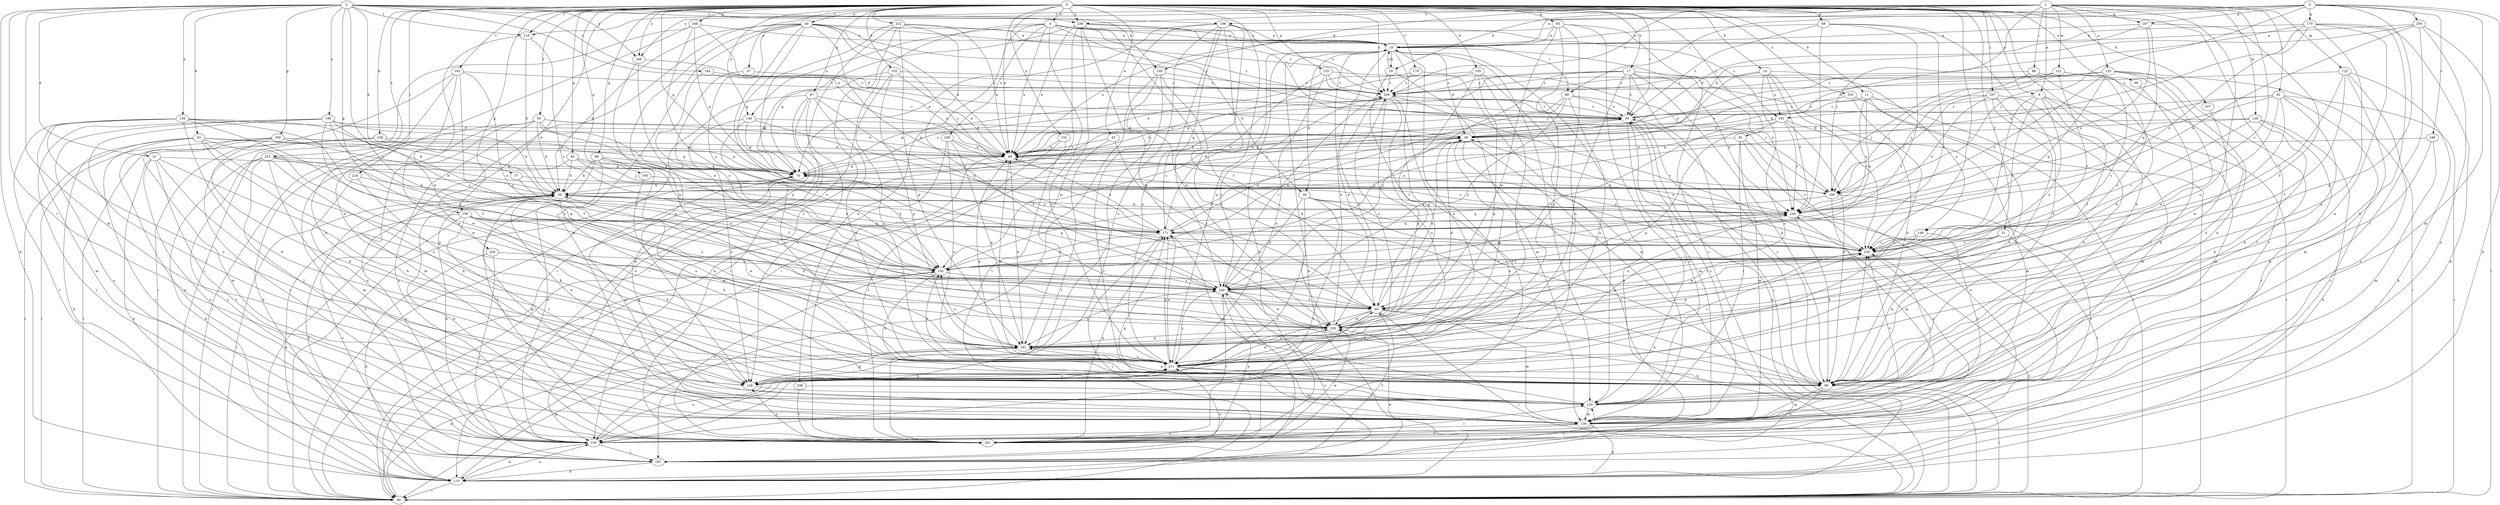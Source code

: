 strict digraph  {
0;
1;
2;
3;
4;
8;
10;
11;
14;
17;
19;
20;
30;
31;
33;
37;
38;
39;
40;
43;
47;
48;
49;
51;
59;
60;
63;
65;
66;
67;
68;
70;
80;
81;
88;
89;
90;
92;
100;
102;
105;
107;
108;
109;
110;
119;
120;
122;
123;
128;
130;
132;
133;
139;
140;
146;
149;
150;
155;
159;
160;
161;
165;
166;
167;
170;
171;
179;
181;
184;
190;
191;
192;
193;
196;
198;
200;
201;
211;
212;
218;
220;
229;
230;
233;
236;
238;
239;
240;
248;
249;
255;
257;
259;
0 -> 4  [label=a];
0 -> 8  [label=a];
0 -> 11  [label=b];
0 -> 14  [label=b];
0 -> 17  [label=b];
0 -> 30  [label=c];
0 -> 40  [label=e];
0 -> 43  [label=e];
0 -> 47  [label=e];
0 -> 48  [label=e];
0 -> 49  [label=e];
0 -> 51  [label=f];
0 -> 59  [label=f];
0 -> 63  [label=g];
0 -> 65  [label=g];
0 -> 66  [label=g];
0 -> 67  [label=g];
0 -> 68  [label=g];
0 -> 70  [label=g];
0 -> 80  [label=h];
0 -> 92  [label=j];
0 -> 102  [label=k];
0 -> 105  [label=k];
0 -> 107  [label=k];
0 -> 108  [label=k];
0 -> 119  [label=l];
0 -> 132  [label=n];
0 -> 146  [label=o];
0 -> 155  [label=p];
0 -> 159  [label=p];
0 -> 165  [label=q];
0 -> 166  [label=q];
0 -> 179  [label=r];
0 -> 181  [label=r];
0 -> 193  [label=t];
0 -> 211  [label=u];
0 -> 212  [label=v];
0 -> 218  [label=v];
0 -> 220  [label=v];
0 -> 229  [label=w];
0 -> 233  [label=x];
0 -> 236  [label=x];
0 -> 248  [label=y];
0 -> 255  [label=z];
0 -> 257  [label=z];
0 -> 259  [label=z];
1 -> 8  [label=a];
1 -> 19  [label=b];
1 -> 81  [label=i];
1 -> 88  [label=i];
1 -> 100  [label=j];
1 -> 109  [label=k];
1 -> 119  [label=l];
1 -> 122  [label=m];
1 -> 123  [label=m];
1 -> 128  [label=m];
1 -> 133  [label=n];
1 -> 167  [label=q];
1 -> 211  [label=u];
1 -> 220  [label=v];
1 -> 236  [label=x];
1 -> 248  [label=y];
1 -> 259  [label=z];
2 -> 31  [label=d];
2 -> 33  [label=d];
2 -> 37  [label=d];
2 -> 49  [label=e];
2 -> 109  [label=k];
2 -> 110  [label=k];
2 -> 119  [label=l];
2 -> 120  [label=l];
2 -> 130  [label=m];
2 -> 139  [label=n];
2 -> 159  [label=p];
2 -> 160  [label=p];
2 -> 184  [label=s];
2 -> 190  [label=s];
2 -> 196  [label=t];
2 -> 236  [label=x];
2 -> 248  [label=y];
2 -> 249  [label=y];
3 -> 10  [label=a];
3 -> 89  [label=i];
3 -> 100  [label=j];
3 -> 110  [label=k];
3 -> 130  [label=m];
3 -> 161  [label=p];
3 -> 167  [label=q];
3 -> 170  [label=q];
3 -> 196  [label=t];
3 -> 198  [label=t];
3 -> 200  [label=t];
4 -> 10  [label=a];
4 -> 30  [label=c];
4 -> 38  [label=d];
4 -> 49  [label=e];
4 -> 89  [label=i];
4 -> 90  [label=i];
4 -> 146  [label=o];
4 -> 191  [label=s];
4 -> 211  [label=u];
4 -> 238  [label=x];
4 -> 239  [label=x];
8 -> 60  [label=f];
8 -> 90  [label=i];
8 -> 130  [label=m];
8 -> 149  [label=o];
8 -> 191  [label=s];
8 -> 220  [label=v];
8 -> 249  [label=y];
10 -> 19  [label=b];
10 -> 38  [label=d];
10 -> 39  [label=d];
10 -> 110  [label=k];
10 -> 120  [label=l];
10 -> 161  [label=p];
10 -> 230  [label=w];
10 -> 240  [label=x];
11 -> 30  [label=c];
11 -> 80  [label=h];
11 -> 90  [label=i];
11 -> 171  [label=q];
11 -> 240  [label=x];
14 -> 80  [label=h];
14 -> 149  [label=o];
14 -> 191  [label=s];
14 -> 192  [label=s];
14 -> 211  [label=u];
14 -> 240  [label=x];
14 -> 259  [label=z];
17 -> 30  [label=c];
17 -> 70  [label=g];
17 -> 80  [label=h];
17 -> 90  [label=i];
17 -> 211  [label=u];
17 -> 220  [label=v];
17 -> 240  [label=x];
17 -> 249  [label=y];
17 -> 259  [label=z];
19 -> 10  [label=a];
19 -> 130  [label=m];
19 -> 201  [label=t];
19 -> 259  [label=z];
20 -> 30  [label=c];
20 -> 80  [label=h];
20 -> 90  [label=i];
20 -> 110  [label=k];
20 -> 130  [label=m];
20 -> 140  [label=n];
20 -> 150  [label=o];
20 -> 171  [label=q];
20 -> 240  [label=x];
30 -> 39  [label=d];
30 -> 70  [label=g];
30 -> 110  [label=k];
30 -> 130  [label=m];
30 -> 259  [label=z];
31 -> 70  [label=g];
31 -> 80  [label=h];
31 -> 110  [label=k];
31 -> 120  [label=l];
31 -> 150  [label=o];
31 -> 201  [label=t];
33 -> 49  [label=e];
33 -> 70  [label=g];
33 -> 90  [label=i];
33 -> 110  [label=k];
33 -> 161  [label=p];
33 -> 181  [label=r];
33 -> 211  [label=u];
33 -> 230  [label=w];
37 -> 100  [label=j];
37 -> 192  [label=s];
38 -> 80  [label=h];
38 -> 150  [label=o];
38 -> 201  [label=t];
38 -> 220  [label=v];
38 -> 240  [label=x];
38 -> 249  [label=y];
39 -> 49  [label=e];
39 -> 90  [label=i];
39 -> 161  [label=p];
39 -> 181  [label=r];
40 -> 10  [label=a];
40 -> 20  [label=b];
40 -> 30  [label=c];
40 -> 49  [label=e];
40 -> 60  [label=f];
40 -> 70  [label=g];
40 -> 90  [label=i];
40 -> 100  [label=j];
40 -> 130  [label=m];
40 -> 140  [label=n];
40 -> 171  [label=q];
40 -> 192  [label=s];
40 -> 259  [label=z];
43 -> 49  [label=e];
43 -> 60  [label=f];
43 -> 201  [label=t];
47 -> 249  [label=y];
47 -> 259  [label=z];
48 -> 120  [label=l];
49 -> 70  [label=g];
49 -> 201  [label=t];
49 -> 211  [label=u];
49 -> 240  [label=x];
51 -> 60  [label=f];
51 -> 80  [label=h];
51 -> 201  [label=t];
51 -> 220  [label=v];
51 -> 249  [label=y];
59 -> 20  [label=b];
59 -> 39  [label=d];
59 -> 49  [label=e];
59 -> 90  [label=i];
59 -> 110  [label=k];
59 -> 130  [label=m];
59 -> 150  [label=o];
59 -> 192  [label=s];
59 -> 240  [label=x];
60 -> 39  [label=d];
60 -> 80  [label=h];
60 -> 90  [label=i];
60 -> 130  [label=m];
60 -> 211  [label=u];
60 -> 230  [label=w];
63 -> 20  [label=b];
63 -> 70  [label=g];
63 -> 100  [label=j];
63 -> 171  [label=q];
63 -> 181  [label=r];
65 -> 10  [label=a];
65 -> 49  [label=e];
65 -> 120  [label=l];
65 -> 140  [label=n];
65 -> 181  [label=r];
65 -> 211  [label=u];
65 -> 230  [label=w];
66 -> 20  [label=b];
66 -> 60  [label=f];
66 -> 70  [label=g];
66 -> 80  [label=h];
66 -> 150  [label=o];
66 -> 192  [label=s];
66 -> 201  [label=t];
67 -> 30  [label=c];
67 -> 60  [label=f];
67 -> 90  [label=i];
67 -> 140  [label=n];
67 -> 150  [label=o];
67 -> 201  [label=t];
67 -> 211  [label=u];
68 -> 10  [label=a];
68 -> 30  [label=c];
68 -> 80  [label=h];
68 -> 220  [label=v];
68 -> 240  [label=x];
68 -> 249  [label=y];
70 -> 20  [label=b];
70 -> 39  [label=d];
70 -> 90  [label=i];
70 -> 100  [label=j];
70 -> 130  [label=m];
70 -> 259  [label=z];
80 -> 30  [label=c];
80 -> 90  [label=i];
80 -> 130  [label=m];
80 -> 150  [label=o];
80 -> 161  [label=p];
80 -> 220  [label=v];
81 -> 30  [label=c];
81 -> 39  [label=d];
81 -> 80  [label=h];
81 -> 90  [label=i];
81 -> 100  [label=j];
81 -> 181  [label=r];
81 -> 220  [label=v];
81 -> 230  [label=w];
88 -> 80  [label=h];
88 -> 100  [label=j];
88 -> 230  [label=w];
88 -> 259  [label=z];
89 -> 30  [label=c];
89 -> 49  [label=e];
89 -> 90  [label=i];
89 -> 192  [label=s];
89 -> 211  [label=u];
89 -> 249  [label=y];
90 -> 10  [label=a];
90 -> 161  [label=p];
90 -> 220  [label=v];
92 -> 49  [label=e];
92 -> 120  [label=l];
92 -> 130  [label=m];
92 -> 150  [label=o];
92 -> 220  [label=v];
100 -> 130  [label=m];
100 -> 150  [label=o];
100 -> 171  [label=q];
102 -> 49  [label=e];
102 -> 70  [label=g];
102 -> 161  [label=p];
102 -> 211  [label=u];
102 -> 259  [label=z];
105 -> 20  [label=b];
105 -> 60  [label=f];
105 -> 120  [label=l];
105 -> 161  [label=p];
105 -> 211  [label=u];
105 -> 259  [label=z];
107 -> 80  [label=h];
108 -> 49  [label=e];
108 -> 90  [label=i];
108 -> 192  [label=s];
108 -> 201  [label=t];
109 -> 120  [label=l];
109 -> 150  [label=o];
109 -> 181  [label=r];
109 -> 230  [label=w];
109 -> 259  [label=z];
110 -> 90  [label=i];
110 -> 150  [label=o];
110 -> 161  [label=p];
110 -> 230  [label=w];
110 -> 249  [label=y];
119 -> 20  [label=b];
119 -> 192  [label=s];
119 -> 230  [label=w];
120 -> 30  [label=c];
120 -> 130  [label=m];
120 -> 171  [label=q];
120 -> 220  [label=v];
122 -> 49  [label=e];
122 -> 100  [label=j];
122 -> 192  [label=s];
122 -> 220  [label=v];
122 -> 249  [label=y];
122 -> 259  [label=z];
123 -> 60  [label=f];
123 -> 110  [label=k];
123 -> 130  [label=m];
123 -> 201  [label=t];
123 -> 220  [label=v];
123 -> 259  [label=z];
128 -> 39  [label=d];
128 -> 70  [label=g];
128 -> 80  [label=h];
128 -> 110  [label=k];
128 -> 201  [label=t];
128 -> 220  [label=v];
130 -> 30  [label=c];
130 -> 70  [label=g];
130 -> 110  [label=k];
130 -> 150  [label=o];
130 -> 171  [label=q];
130 -> 201  [label=t];
130 -> 240  [label=x];
132 -> 49  [label=e];
132 -> 120  [label=l];
132 -> 201  [label=t];
133 -> 49  [label=e];
133 -> 80  [label=h];
133 -> 90  [label=i];
133 -> 100  [label=j];
133 -> 120  [label=l];
133 -> 171  [label=q];
133 -> 230  [label=w];
133 -> 240  [label=x];
133 -> 259  [label=z];
139 -> 20  [label=b];
139 -> 39  [label=d];
139 -> 60  [label=f];
139 -> 80  [label=h];
139 -> 130  [label=m];
139 -> 140  [label=n];
139 -> 181  [label=r];
139 -> 249  [label=y];
140 -> 120  [label=l];
140 -> 161  [label=p];
140 -> 211  [label=u];
146 -> 39  [label=d];
146 -> 70  [label=g];
146 -> 140  [label=n];
146 -> 171  [label=q];
146 -> 211  [label=u];
149 -> 120  [label=l];
149 -> 220  [label=v];
149 -> 230  [label=w];
150 -> 20  [label=b];
150 -> 60  [label=f];
150 -> 110  [label=k];
150 -> 181  [label=r];
150 -> 211  [label=u];
155 -> 30  [label=c];
155 -> 100  [label=j];
155 -> 192  [label=s];
155 -> 211  [label=u];
155 -> 259  [label=z];
159 -> 80  [label=h];
159 -> 110  [label=k];
159 -> 120  [label=l];
159 -> 161  [label=p];
159 -> 171  [label=q];
159 -> 181  [label=r];
159 -> 230  [label=w];
159 -> 249  [label=y];
160 -> 49  [label=e];
160 -> 70  [label=g];
160 -> 80  [label=h];
160 -> 90  [label=i];
160 -> 130  [label=m];
160 -> 150  [label=o];
160 -> 240  [label=x];
161 -> 20  [label=b];
161 -> 49  [label=e];
161 -> 192  [label=s];
161 -> 211  [label=u];
165 -> 100  [label=j];
165 -> 211  [label=u];
166 -> 10  [label=a];
166 -> 39  [label=d];
166 -> 70  [label=g];
166 -> 90  [label=i];
166 -> 140  [label=n];
166 -> 220  [label=v];
167 -> 10  [label=a];
167 -> 39  [label=d];
167 -> 60  [label=f];
167 -> 171  [label=q];
167 -> 240  [label=x];
170 -> 10  [label=a];
170 -> 20  [label=b];
170 -> 49  [label=e];
170 -> 80  [label=h];
170 -> 110  [label=k];
170 -> 140  [label=n];
170 -> 211  [label=u];
170 -> 240  [label=x];
171 -> 10  [label=a];
171 -> 20  [label=b];
171 -> 39  [label=d];
171 -> 49  [label=e];
171 -> 90  [label=i];
171 -> 192  [label=s];
171 -> 211  [label=u];
171 -> 220  [label=v];
179 -> 49  [label=e];
179 -> 130  [label=m];
179 -> 259  [label=z];
181 -> 60  [label=f];
181 -> 110  [label=k];
181 -> 120  [label=l];
181 -> 211  [label=u];
184 -> 49  [label=e];
184 -> 192  [label=s];
184 -> 259  [label=z];
190 -> 20  [label=b];
190 -> 39  [label=d];
190 -> 60  [label=f];
190 -> 120  [label=l];
190 -> 150  [label=o];
190 -> 181  [label=r];
190 -> 220  [label=v];
190 -> 230  [label=w];
191 -> 39  [label=d];
191 -> 80  [label=h];
191 -> 130  [label=m];
191 -> 161  [label=p];
191 -> 240  [label=x];
191 -> 249  [label=y];
192 -> 39  [label=d];
192 -> 80  [label=h];
192 -> 90  [label=i];
192 -> 220  [label=v];
192 -> 240  [label=x];
192 -> 249  [label=y];
193 -> 90  [label=i];
193 -> 140  [label=n];
193 -> 161  [label=p];
193 -> 211  [label=u];
193 -> 249  [label=y];
193 -> 259  [label=z];
196 -> 10  [label=a];
196 -> 70  [label=g];
196 -> 80  [label=h];
196 -> 140  [label=n];
196 -> 171  [label=q];
196 -> 211  [label=u];
196 -> 230  [label=w];
196 -> 249  [label=y];
196 -> 259  [label=z];
198 -> 49  [label=e];
198 -> 80  [label=h];
198 -> 130  [label=m];
200 -> 10  [label=a];
200 -> 39  [label=d];
200 -> 90  [label=i];
200 -> 120  [label=l];
200 -> 150  [label=o];
200 -> 240  [label=x];
201 -> 10  [label=a];
201 -> 20  [label=b];
201 -> 120  [label=l];
201 -> 140  [label=n];
201 -> 171  [label=q];
201 -> 192  [label=s];
201 -> 230  [label=w];
201 -> 249  [label=y];
211 -> 10  [label=a];
211 -> 49  [label=e];
211 -> 80  [label=h];
211 -> 130  [label=m];
211 -> 140  [label=n];
211 -> 171  [label=q];
211 -> 192  [label=s];
211 -> 220  [label=v];
211 -> 230  [label=w];
211 -> 249  [label=y];
212 -> 10  [label=a];
212 -> 49  [label=e];
212 -> 90  [label=i];
212 -> 110  [label=k];
212 -> 150  [label=o];
212 -> 161  [label=p];
212 -> 249  [label=y];
218 -> 20  [label=b];
218 -> 80  [label=h];
218 -> 140  [label=n];
220 -> 39  [label=d];
220 -> 49  [label=e];
220 -> 120  [label=l];
220 -> 161  [label=p];
220 -> 192  [label=s];
229 -> 110  [label=k];
229 -> 181  [label=r];
229 -> 192  [label=s];
230 -> 10  [label=a];
230 -> 39  [label=d];
230 -> 161  [label=p];
230 -> 240  [label=x];
230 -> 259  [label=z];
233 -> 20  [label=b];
233 -> 70  [label=g];
233 -> 80  [label=h];
233 -> 110  [label=k];
233 -> 130  [label=m];
233 -> 150  [label=o];
233 -> 192  [label=s];
233 -> 201  [label=t];
236 -> 10  [label=a];
236 -> 49  [label=e];
236 -> 60  [label=f];
236 -> 70  [label=g];
236 -> 90  [label=i];
236 -> 100  [label=j];
236 -> 161  [label=p];
236 -> 230  [label=w];
238 -> 120  [label=l];
238 -> 201  [label=t];
239 -> 49  [label=e];
239 -> 90  [label=i];
239 -> 161  [label=p];
239 -> 211  [label=u];
239 -> 220  [label=v];
240 -> 20  [label=b];
240 -> 60  [label=f];
240 -> 80  [label=h];
240 -> 150  [label=o];
240 -> 171  [label=q];
248 -> 30  [label=c];
248 -> 230  [label=w];
248 -> 249  [label=y];
249 -> 60  [label=f];
249 -> 70  [label=g];
249 -> 80  [label=h];
249 -> 161  [label=p];
249 -> 181  [label=r];
249 -> 201  [label=t];
249 -> 230  [label=w];
249 -> 259  [label=z];
255 -> 30  [label=c];
255 -> 90  [label=i];
255 -> 140  [label=n];
257 -> 30  [label=c];
257 -> 80  [label=h];
257 -> 100  [label=j];
257 -> 130  [label=m];
257 -> 140  [label=n];
257 -> 240  [label=x];
259 -> 30  [label=c];
259 -> 60  [label=f];
259 -> 70  [label=g];
259 -> 150  [label=o];
259 -> 161  [label=p];
259 -> 211  [label=u];
259 -> 220  [label=v];
259 -> 249  [label=y];
}
